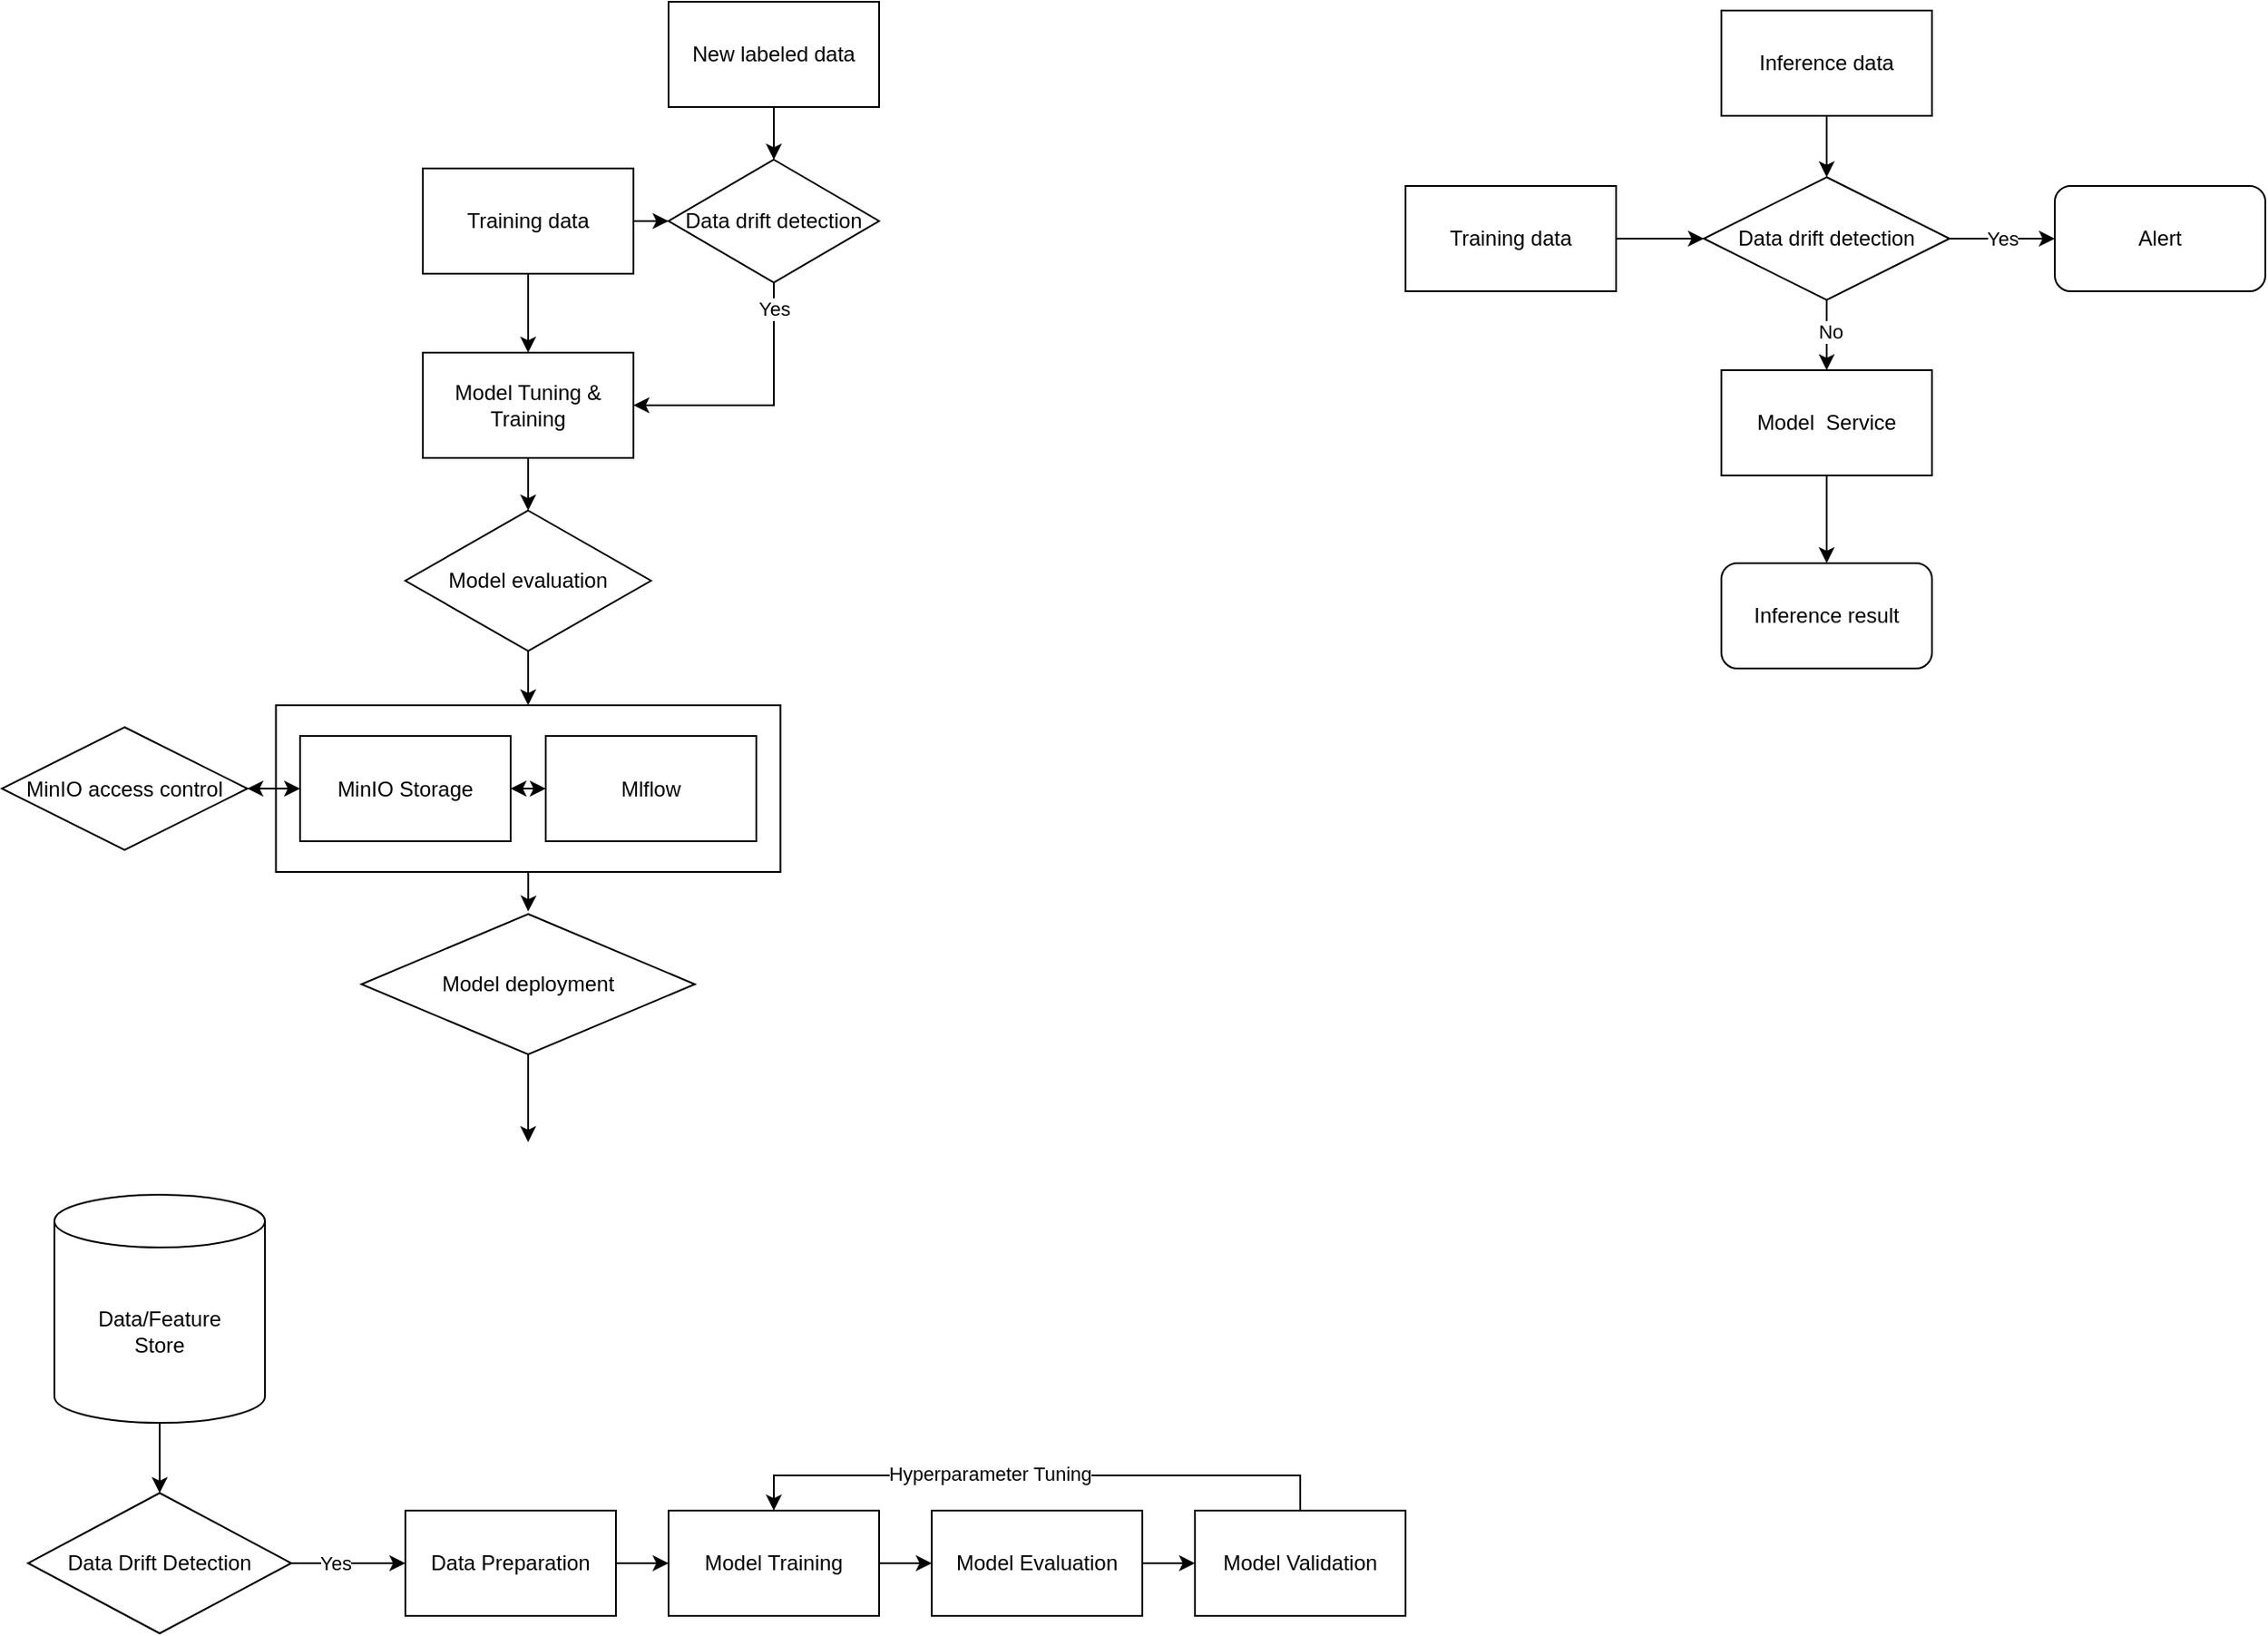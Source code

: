 <mxfile version="17.4.2" type="github"><diagram id="fK5hHXI_meAvLUZj9lbC" name="Page-1"><mxGraphModel dx="1134" dy="620" grid="1" gridSize="10" guides="1" tooltips="1" connect="1" arrows="1" fold="1" page="1" pageScale="1" pageWidth="827" pageHeight="1169" math="0" shadow="0"><root><mxCell id="0"/><mxCell id="1" parent="0"/><mxCell id="QDnQAPT0r1DDVJR2lLTe-117" value="" style="rounded=0;whiteSpace=wrap;html=1;gradientColor=none;fillColor=none;" vertex="1" parent="1"><mxGeometry x="206.25" y="451" width="287.5" height="95" as="geometry"/></mxCell><mxCell id="QDnQAPT0r1DDVJR2lLTe-122" value="" style="edgeStyle=orthogonalEdgeStyle;rounded=0;orthogonalLoop=1;jettySize=auto;html=1;" edge="1" parent="1" source="QDnQAPT0r1DDVJR2lLTe-2" target="QDnQAPT0r1DDVJR2lLTe-4"><mxGeometry relative="1" as="geometry"/></mxCell><mxCell id="QDnQAPT0r1DDVJR2lLTe-125" value="" style="edgeStyle=orthogonalEdgeStyle;rounded=0;orthogonalLoop=1;jettySize=auto;html=1;" edge="1" parent="1" source="QDnQAPT0r1DDVJR2lLTe-2" target="QDnQAPT0r1DDVJR2lLTe-47"><mxGeometry relative="1" as="geometry"/></mxCell><mxCell id="QDnQAPT0r1DDVJR2lLTe-2" value="Training data" style="rounded=0;whiteSpace=wrap;html=1;" vertex="1" parent="1"><mxGeometry x="290" y="145" width="120" height="60" as="geometry"/></mxCell><mxCell id="QDnQAPT0r1DDVJR2lLTe-138" value="" style="edgeStyle=orthogonalEdgeStyle;rounded=0;orthogonalLoop=1;jettySize=auto;html=1;" edge="1" parent="1" source="QDnQAPT0r1DDVJR2lLTe-4" target="QDnQAPT0r1DDVJR2lLTe-137"><mxGeometry relative="1" as="geometry"/></mxCell><mxCell id="QDnQAPT0r1DDVJR2lLTe-4" value="Model Tuning &amp;amp; Training" style="rounded=0;whiteSpace=wrap;html=1;" vertex="1" parent="1"><mxGeometry x="290" y="250" width="120" height="60" as="geometry"/></mxCell><mxCell id="QDnQAPT0r1DDVJR2lLTe-6" value="Mlflow" style="rounded=0;whiteSpace=wrap;html=1;" vertex="1" parent="1"><mxGeometry x="360" y="468.5" width="120" height="60" as="geometry"/></mxCell><mxCell id="QDnQAPT0r1DDVJR2lLTe-126" value="" style="edgeStyle=orthogonalEdgeStyle;rounded=0;orthogonalLoop=1;jettySize=auto;html=1;" edge="1" parent="1" source="QDnQAPT0r1DDVJR2lLTe-7" target="QDnQAPT0r1DDVJR2lLTe-47"><mxGeometry relative="1" as="geometry"/></mxCell><mxCell id="QDnQAPT0r1DDVJR2lLTe-7" value="New labeled data" style="rounded=0;whiteSpace=wrap;html=1;" vertex="1" parent="1"><mxGeometry x="430" y="50" width="120" height="60" as="geometry"/></mxCell><mxCell id="QDnQAPT0r1DDVJR2lLTe-47" value="Data drift detection" style="rhombus;whiteSpace=wrap;html=1;" vertex="1" parent="1"><mxGeometry x="430" y="140" width="120" height="70" as="geometry"/></mxCell><mxCell id="QDnQAPT0r1DDVJR2lLTe-105" value="" style="edgeStyle=orthogonalEdgeStyle;rounded=0;orthogonalLoop=1;jettySize=auto;html=1;" edge="1" parent="1" source="QDnQAPT0r1DDVJR2lLTe-59" target="QDnQAPT0r1DDVJR2lLTe-61"><mxGeometry relative="1" as="geometry"/></mxCell><mxCell id="QDnQAPT0r1DDVJR2lLTe-59" value="Inference data" style="rounded=0;whiteSpace=wrap;html=1;" vertex="1" parent="1"><mxGeometry x="1030" y="55" width="120" height="60" as="geometry"/></mxCell><mxCell id="QDnQAPT0r1DDVJR2lLTe-108" value="Yes" style="edgeStyle=orthogonalEdgeStyle;rounded=0;orthogonalLoop=1;jettySize=auto;html=1;entryX=0;entryY=0.5;entryDx=0;entryDy=0;" edge="1" parent="1" source="QDnQAPT0r1DDVJR2lLTe-61" target="QDnQAPT0r1DDVJR2lLTe-111"><mxGeometry relative="1" as="geometry"><mxPoint x="1210" y="185" as="targetPoint"/></mxGeometry></mxCell><mxCell id="QDnQAPT0r1DDVJR2lLTe-112" value="" style="edgeStyle=orthogonalEdgeStyle;rounded=0;orthogonalLoop=1;jettySize=auto;html=1;" edge="1" parent="1" source="QDnQAPT0r1DDVJR2lLTe-61" target="QDnQAPT0r1DDVJR2lLTe-109"><mxGeometry relative="1" as="geometry"/></mxCell><mxCell id="QDnQAPT0r1DDVJR2lLTe-113" value="No" style="edgeLabel;html=1;align=center;verticalAlign=middle;resizable=0;points=[];" vertex="1" connectable="0" parent="QDnQAPT0r1DDVJR2lLTe-112"><mxGeometry x="-0.167" y="2" relative="1" as="geometry"><mxPoint y="1" as="offset"/></mxGeometry></mxCell><mxCell id="QDnQAPT0r1DDVJR2lLTe-61" value="Data drift detection" style="rhombus;whiteSpace=wrap;html=1;" vertex="1" parent="1"><mxGeometry x="1020" y="150" width="140" height="70" as="geometry"/></mxCell><mxCell id="QDnQAPT0r1DDVJR2lLTe-71" value="MinIO Storage" style="rounded=0;whiteSpace=wrap;html=1;" vertex="1" parent="1"><mxGeometry x="220" y="468.5" width="120" height="60" as="geometry"/></mxCell><mxCell id="QDnQAPT0r1DDVJR2lLTe-92" value="MinIO access control" style="rhombus;whiteSpace=wrap;html=1;" vertex="1" parent="1"><mxGeometry x="50" y="463.5" width="140" height="70" as="geometry"/></mxCell><mxCell id="QDnQAPT0r1DDVJR2lLTe-103" value="" style="endArrow=classic;html=1;rounded=0;exitX=0.5;exitY=1;exitDx=0;exitDy=0;entryX=0.5;entryY=0;entryDx=0;entryDy=0;" edge="1" parent="1" source="QDnQAPT0r1DDVJR2lLTe-143"><mxGeometry width="50" height="50" relative="1" as="geometry"><mxPoint x="350.0" y="628.5" as="sourcePoint"/><mxPoint x="350.0" y="700" as="targetPoint"/></mxGeometry></mxCell><mxCell id="QDnQAPT0r1DDVJR2lLTe-107" value="" style="edgeStyle=orthogonalEdgeStyle;rounded=0;orthogonalLoop=1;jettySize=auto;html=1;" edge="1" parent="1" source="QDnQAPT0r1DDVJR2lLTe-106" target="QDnQAPT0r1DDVJR2lLTe-61"><mxGeometry relative="1" as="geometry"/></mxCell><mxCell id="QDnQAPT0r1DDVJR2lLTe-106" value="Training data" style="rounded=0;whiteSpace=wrap;html=1;" vertex="1" parent="1"><mxGeometry x="850" y="155" width="120" height="60" as="geometry"/></mxCell><mxCell id="QDnQAPT0r1DDVJR2lLTe-115" value="" style="edgeStyle=orthogonalEdgeStyle;rounded=0;orthogonalLoop=1;jettySize=auto;html=1;" edge="1" parent="1" source="QDnQAPT0r1DDVJR2lLTe-109" target="QDnQAPT0r1DDVJR2lLTe-114"><mxGeometry relative="1" as="geometry"/></mxCell><mxCell id="QDnQAPT0r1DDVJR2lLTe-109" value="Model &amp;nbsp;Service" style="rounded=0;whiteSpace=wrap;html=1;" vertex="1" parent="1"><mxGeometry x="1030" y="260" width="120" height="60" as="geometry"/></mxCell><mxCell id="QDnQAPT0r1DDVJR2lLTe-111" value="Alert" style="rounded=1;whiteSpace=wrap;html=1;" vertex="1" parent="1"><mxGeometry x="1220" y="155" width="120" height="60" as="geometry"/></mxCell><mxCell id="QDnQAPT0r1DDVJR2lLTe-114" value="Inference result" style="rounded=1;whiteSpace=wrap;html=1;" vertex="1" parent="1"><mxGeometry x="1030" y="370" width="120" height="60" as="geometry"/></mxCell><mxCell id="QDnQAPT0r1DDVJR2lLTe-119" value="" style="edgeStyle=orthogonalEdgeStyle;rounded=0;orthogonalLoop=1;jettySize=auto;html=1;" edge="1" parent="1" source="QDnQAPT0r1DDVJR2lLTe-117"><mxGeometry relative="1" as="geometry"><mxPoint x="350.0" y="568.5" as="targetPoint"/></mxGeometry></mxCell><mxCell id="QDnQAPT0r1DDVJR2lLTe-127" value="" style="endArrow=classic;html=1;rounded=0;exitX=0.5;exitY=1;exitDx=0;exitDy=0;entryX=1;entryY=0.5;entryDx=0;entryDy=0;" edge="1" parent="1" source="QDnQAPT0r1DDVJR2lLTe-47" target="QDnQAPT0r1DDVJR2lLTe-4"><mxGeometry width="50" height="50" relative="1" as="geometry"><mxPoint x="540" y="360" as="sourcePoint"/><mxPoint x="590" y="310" as="targetPoint"/><Array as="points"><mxPoint x="490" y="280"/></Array></mxGeometry></mxCell><mxCell id="QDnQAPT0r1DDVJR2lLTe-129" value="Yes" style="edgeLabel;html=1;align=center;verticalAlign=middle;resizable=0;points=[];" vertex="1" connectable="0" parent="QDnQAPT0r1DDVJR2lLTe-127"><mxGeometry x="-0.804" relative="1" as="geometry"><mxPoint as="offset"/></mxGeometry></mxCell><mxCell id="QDnQAPT0r1DDVJR2lLTe-132" value="" style="endArrow=classic;startArrow=classic;html=1;rounded=0;exitX=1;exitY=0.5;exitDx=0;exitDy=0;entryX=0;entryY=0.5;entryDx=0;entryDy=0;" edge="1" parent="1" source="QDnQAPT0r1DDVJR2lLTe-92" target="QDnQAPT0r1DDVJR2lLTe-71"><mxGeometry width="50" height="50" relative="1" as="geometry"><mxPoint x="540" y="468.5" as="sourcePoint"/><mxPoint x="590" y="418.5" as="targetPoint"/></mxGeometry></mxCell><mxCell id="QDnQAPT0r1DDVJR2lLTe-136" value="" style="endArrow=classic;startArrow=classic;html=1;rounded=0;exitX=1;exitY=0.5;exitDx=0;exitDy=0;entryX=0;entryY=0.5;entryDx=0;entryDy=0;" edge="1" parent="1" source="QDnQAPT0r1DDVJR2lLTe-71" target="QDnQAPT0r1DDVJR2lLTe-6"><mxGeometry width="50" height="50" relative="1" as="geometry"><mxPoint x="460" y="468.5" as="sourcePoint"/><mxPoint x="510" y="418.5" as="targetPoint"/></mxGeometry></mxCell><mxCell id="QDnQAPT0r1DDVJR2lLTe-137" value="Model evaluation" style="rhombus;whiteSpace=wrap;html=1;rounded=0;fillColor=none;gradientColor=none;" vertex="1" parent="1"><mxGeometry x="280" y="340" width="140" height="80" as="geometry"/></mxCell><mxCell id="QDnQAPT0r1DDVJR2lLTe-140" value="" style="endArrow=classic;html=1;rounded=0;exitX=0.5;exitY=1;exitDx=0;exitDy=0;entryX=0.5;entryY=0;entryDx=0;entryDy=0;" edge="1" parent="1" source="QDnQAPT0r1DDVJR2lLTe-137" target="QDnQAPT0r1DDVJR2lLTe-117"><mxGeometry width="50" height="50" relative="1" as="geometry"><mxPoint x="410" y="490" as="sourcePoint"/><mxPoint x="460" y="440" as="targetPoint"/></mxGeometry></mxCell><mxCell id="QDnQAPT0r1DDVJR2lLTe-143" value="Model deployment" style="rhombus;whiteSpace=wrap;html=1;rounded=0;fillColor=none;gradientColor=none;" vertex="1" parent="1"><mxGeometry x="255" y="570" width="190" height="80" as="geometry"/></mxCell><mxCell id="QDnQAPT0r1DDVJR2lLTe-148" value="" style="edgeStyle=orthogonalEdgeStyle;rounded=0;orthogonalLoop=1;jettySize=auto;html=1;" edge="1" parent="1" source="QDnQAPT0r1DDVJR2lLTe-145" target="QDnQAPT0r1DDVJR2lLTe-147"><mxGeometry relative="1" as="geometry"/></mxCell><mxCell id="QDnQAPT0r1DDVJR2lLTe-149" value="Yes" style="edgeLabel;html=1;align=center;verticalAlign=middle;resizable=0;points=[];" vertex="1" connectable="0" parent="QDnQAPT0r1DDVJR2lLTe-148"><mxGeometry x="-0.251" relative="1" as="geometry"><mxPoint as="offset"/></mxGeometry></mxCell><mxCell id="QDnQAPT0r1DDVJR2lLTe-145" value="Data Drift Detection" style="rhombus;whiteSpace=wrap;html=1;rounded=0;fillColor=none;gradientColor=none;" vertex="1" parent="1"><mxGeometry x="65" y="900" width="150" height="80" as="geometry"/></mxCell><mxCell id="QDnQAPT0r1DDVJR2lLTe-153" value="" style="edgeStyle=orthogonalEdgeStyle;rounded=0;orthogonalLoop=1;jettySize=auto;html=1;" edge="1" parent="1" source="QDnQAPT0r1DDVJR2lLTe-147" target="QDnQAPT0r1DDVJR2lLTe-150"><mxGeometry relative="1" as="geometry"/></mxCell><mxCell id="QDnQAPT0r1DDVJR2lLTe-147" value="Data Preparation" style="rounded=0;whiteSpace=wrap;html=1;fillColor=none;gradientColor=none;" vertex="1" parent="1"><mxGeometry x="280" y="910" width="120" height="60" as="geometry"/></mxCell><mxCell id="QDnQAPT0r1DDVJR2lLTe-154" value="" style="edgeStyle=orthogonalEdgeStyle;rounded=0;orthogonalLoop=1;jettySize=auto;html=1;" edge="1" parent="1" source="QDnQAPT0r1DDVJR2lLTe-150" target="QDnQAPT0r1DDVJR2lLTe-151"><mxGeometry relative="1" as="geometry"/></mxCell><mxCell id="QDnQAPT0r1DDVJR2lLTe-150" value="Model Training" style="rounded=0;whiteSpace=wrap;html=1;fillColor=none;gradientColor=none;" vertex="1" parent="1"><mxGeometry x="430" y="910" width="120" height="60" as="geometry"/></mxCell><mxCell id="QDnQAPT0r1DDVJR2lLTe-155" value="" style="edgeStyle=orthogonalEdgeStyle;rounded=0;orthogonalLoop=1;jettySize=auto;html=1;" edge="1" parent="1" source="QDnQAPT0r1DDVJR2lLTe-151" target="QDnQAPT0r1DDVJR2lLTe-152"><mxGeometry relative="1" as="geometry"/></mxCell><mxCell id="QDnQAPT0r1DDVJR2lLTe-151" value="Model Evaluation" style="rounded=0;whiteSpace=wrap;html=1;fillColor=none;gradientColor=none;" vertex="1" parent="1"><mxGeometry x="580" y="910" width="120" height="60" as="geometry"/></mxCell><mxCell id="QDnQAPT0r1DDVJR2lLTe-156" style="edgeStyle=orthogonalEdgeStyle;rounded=0;orthogonalLoop=1;jettySize=auto;html=1;entryX=0.5;entryY=0;entryDx=0;entryDy=0;" edge="1" parent="1" source="QDnQAPT0r1DDVJR2lLTe-152" target="QDnQAPT0r1DDVJR2lLTe-150"><mxGeometry relative="1" as="geometry"><Array as="points"><mxPoint x="790" y="890"/><mxPoint x="490" y="890"/></Array></mxGeometry></mxCell><mxCell id="QDnQAPT0r1DDVJR2lLTe-157" value="Hyperparameter Tuning" style="edgeLabel;html=1;align=center;verticalAlign=middle;resizable=0;points=[];" vertex="1" connectable="0" parent="QDnQAPT0r1DDVJR2lLTe-156"><mxGeometry x="0.161" y="-1" relative="1" as="geometry"><mxPoint as="offset"/></mxGeometry></mxCell><mxCell id="QDnQAPT0r1DDVJR2lLTe-152" value="Model Validation" style="rounded=0;whiteSpace=wrap;html=1;fillColor=none;gradientColor=none;" vertex="1" parent="1"><mxGeometry x="730" y="910" width="120" height="60" as="geometry"/></mxCell><mxCell id="QDnQAPT0r1DDVJR2lLTe-159" value="" style="edgeStyle=orthogonalEdgeStyle;rounded=0;orthogonalLoop=1;jettySize=auto;html=1;" edge="1" parent="1" source="QDnQAPT0r1DDVJR2lLTe-158" target="QDnQAPT0r1DDVJR2lLTe-145"><mxGeometry relative="1" as="geometry"/></mxCell><mxCell id="QDnQAPT0r1DDVJR2lLTe-158" value="Data/Feature&lt;br&gt;Store" style="shape=cylinder3;whiteSpace=wrap;html=1;boundedLbl=1;backgroundOutline=1;size=15;rounded=0;fillColor=none;gradientColor=none;" vertex="1" parent="1"><mxGeometry x="80" y="730" width="120" height="130" as="geometry"/></mxCell></root></mxGraphModel></diagram></mxfile>